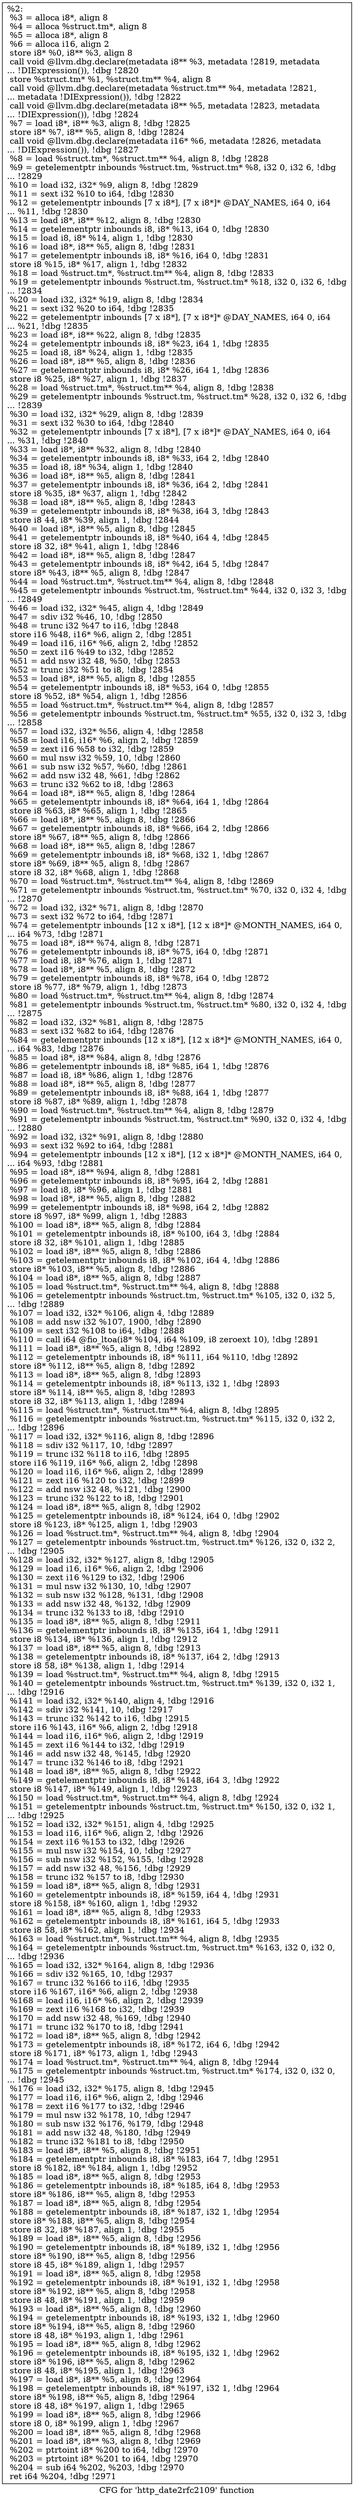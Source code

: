 digraph "CFG for 'http_date2rfc2109' function" {
	label="CFG for 'http_date2rfc2109' function";

	Node0x556852447780 [shape=record,label="{%2:\l  %3 = alloca i8*, align 8\l  %4 = alloca %struct.tm*, align 8\l  %5 = alloca i8*, align 8\l  %6 = alloca i16, align 2\l  store i8* %0, i8** %3, align 8\l  call void @llvm.dbg.declare(metadata i8** %3, metadata !2819, metadata\l... !DIExpression()), !dbg !2820\l  store %struct.tm* %1, %struct.tm** %4, align 8\l  call void @llvm.dbg.declare(metadata %struct.tm** %4, metadata !2821,\l... metadata !DIExpression()), !dbg !2822\l  call void @llvm.dbg.declare(metadata i8** %5, metadata !2823, metadata\l... !DIExpression()), !dbg !2824\l  %7 = load i8*, i8** %3, align 8, !dbg !2825\l  store i8* %7, i8** %5, align 8, !dbg !2824\l  call void @llvm.dbg.declare(metadata i16* %6, metadata !2826, metadata\l... !DIExpression()), !dbg !2827\l  %8 = load %struct.tm*, %struct.tm** %4, align 8, !dbg !2828\l  %9 = getelementptr inbounds %struct.tm, %struct.tm* %8, i32 0, i32 6, !dbg\l... !2829\l  %10 = load i32, i32* %9, align 8, !dbg !2829\l  %11 = sext i32 %10 to i64, !dbg !2830\l  %12 = getelementptr inbounds [7 x i8*], [7 x i8*]* @DAY_NAMES, i64 0, i64\l... %11, !dbg !2830\l  %13 = load i8*, i8** %12, align 8, !dbg !2830\l  %14 = getelementptr inbounds i8, i8* %13, i64 0, !dbg !2830\l  %15 = load i8, i8* %14, align 1, !dbg !2830\l  %16 = load i8*, i8** %5, align 8, !dbg !2831\l  %17 = getelementptr inbounds i8, i8* %16, i64 0, !dbg !2831\l  store i8 %15, i8* %17, align 1, !dbg !2832\l  %18 = load %struct.tm*, %struct.tm** %4, align 8, !dbg !2833\l  %19 = getelementptr inbounds %struct.tm, %struct.tm* %18, i32 0, i32 6, !dbg\l... !2834\l  %20 = load i32, i32* %19, align 8, !dbg !2834\l  %21 = sext i32 %20 to i64, !dbg !2835\l  %22 = getelementptr inbounds [7 x i8*], [7 x i8*]* @DAY_NAMES, i64 0, i64\l... %21, !dbg !2835\l  %23 = load i8*, i8** %22, align 8, !dbg !2835\l  %24 = getelementptr inbounds i8, i8* %23, i64 1, !dbg !2835\l  %25 = load i8, i8* %24, align 1, !dbg !2835\l  %26 = load i8*, i8** %5, align 8, !dbg !2836\l  %27 = getelementptr inbounds i8, i8* %26, i64 1, !dbg !2836\l  store i8 %25, i8* %27, align 1, !dbg !2837\l  %28 = load %struct.tm*, %struct.tm** %4, align 8, !dbg !2838\l  %29 = getelementptr inbounds %struct.tm, %struct.tm* %28, i32 0, i32 6, !dbg\l... !2839\l  %30 = load i32, i32* %29, align 8, !dbg !2839\l  %31 = sext i32 %30 to i64, !dbg !2840\l  %32 = getelementptr inbounds [7 x i8*], [7 x i8*]* @DAY_NAMES, i64 0, i64\l... %31, !dbg !2840\l  %33 = load i8*, i8** %32, align 8, !dbg !2840\l  %34 = getelementptr inbounds i8, i8* %33, i64 2, !dbg !2840\l  %35 = load i8, i8* %34, align 1, !dbg !2840\l  %36 = load i8*, i8** %5, align 8, !dbg !2841\l  %37 = getelementptr inbounds i8, i8* %36, i64 2, !dbg !2841\l  store i8 %35, i8* %37, align 1, !dbg !2842\l  %38 = load i8*, i8** %5, align 8, !dbg !2843\l  %39 = getelementptr inbounds i8, i8* %38, i64 3, !dbg !2843\l  store i8 44, i8* %39, align 1, !dbg !2844\l  %40 = load i8*, i8** %5, align 8, !dbg !2845\l  %41 = getelementptr inbounds i8, i8* %40, i64 4, !dbg !2845\l  store i8 32, i8* %41, align 1, !dbg !2846\l  %42 = load i8*, i8** %5, align 8, !dbg !2847\l  %43 = getelementptr inbounds i8, i8* %42, i64 5, !dbg !2847\l  store i8* %43, i8** %5, align 8, !dbg !2847\l  %44 = load %struct.tm*, %struct.tm** %4, align 8, !dbg !2848\l  %45 = getelementptr inbounds %struct.tm, %struct.tm* %44, i32 0, i32 3, !dbg\l... !2849\l  %46 = load i32, i32* %45, align 4, !dbg !2849\l  %47 = sdiv i32 %46, 10, !dbg !2850\l  %48 = trunc i32 %47 to i16, !dbg !2848\l  store i16 %48, i16* %6, align 2, !dbg !2851\l  %49 = load i16, i16* %6, align 2, !dbg !2852\l  %50 = zext i16 %49 to i32, !dbg !2852\l  %51 = add nsw i32 48, %50, !dbg !2853\l  %52 = trunc i32 %51 to i8, !dbg !2854\l  %53 = load i8*, i8** %5, align 8, !dbg !2855\l  %54 = getelementptr inbounds i8, i8* %53, i64 0, !dbg !2855\l  store i8 %52, i8* %54, align 1, !dbg !2856\l  %55 = load %struct.tm*, %struct.tm** %4, align 8, !dbg !2857\l  %56 = getelementptr inbounds %struct.tm, %struct.tm* %55, i32 0, i32 3, !dbg\l... !2858\l  %57 = load i32, i32* %56, align 4, !dbg !2858\l  %58 = load i16, i16* %6, align 2, !dbg !2859\l  %59 = zext i16 %58 to i32, !dbg !2859\l  %60 = mul nsw i32 %59, 10, !dbg !2860\l  %61 = sub nsw i32 %57, %60, !dbg !2861\l  %62 = add nsw i32 48, %61, !dbg !2862\l  %63 = trunc i32 %62 to i8, !dbg !2863\l  %64 = load i8*, i8** %5, align 8, !dbg !2864\l  %65 = getelementptr inbounds i8, i8* %64, i64 1, !dbg !2864\l  store i8 %63, i8* %65, align 1, !dbg !2865\l  %66 = load i8*, i8** %5, align 8, !dbg !2866\l  %67 = getelementptr inbounds i8, i8* %66, i64 2, !dbg !2866\l  store i8* %67, i8** %5, align 8, !dbg !2866\l  %68 = load i8*, i8** %5, align 8, !dbg !2867\l  %69 = getelementptr inbounds i8, i8* %68, i32 1, !dbg !2867\l  store i8* %69, i8** %5, align 8, !dbg !2867\l  store i8 32, i8* %68, align 1, !dbg !2868\l  %70 = load %struct.tm*, %struct.tm** %4, align 8, !dbg !2869\l  %71 = getelementptr inbounds %struct.tm, %struct.tm* %70, i32 0, i32 4, !dbg\l... !2870\l  %72 = load i32, i32* %71, align 8, !dbg !2870\l  %73 = sext i32 %72 to i64, !dbg !2871\l  %74 = getelementptr inbounds [12 x i8*], [12 x i8*]* @MONTH_NAMES, i64 0,\l... i64 %73, !dbg !2871\l  %75 = load i8*, i8** %74, align 8, !dbg !2871\l  %76 = getelementptr inbounds i8, i8* %75, i64 0, !dbg !2871\l  %77 = load i8, i8* %76, align 1, !dbg !2871\l  %78 = load i8*, i8** %5, align 8, !dbg !2872\l  %79 = getelementptr inbounds i8, i8* %78, i64 0, !dbg !2872\l  store i8 %77, i8* %79, align 1, !dbg !2873\l  %80 = load %struct.tm*, %struct.tm** %4, align 8, !dbg !2874\l  %81 = getelementptr inbounds %struct.tm, %struct.tm* %80, i32 0, i32 4, !dbg\l... !2875\l  %82 = load i32, i32* %81, align 8, !dbg !2875\l  %83 = sext i32 %82 to i64, !dbg !2876\l  %84 = getelementptr inbounds [12 x i8*], [12 x i8*]* @MONTH_NAMES, i64 0,\l... i64 %83, !dbg !2876\l  %85 = load i8*, i8** %84, align 8, !dbg !2876\l  %86 = getelementptr inbounds i8, i8* %85, i64 1, !dbg !2876\l  %87 = load i8, i8* %86, align 1, !dbg !2876\l  %88 = load i8*, i8** %5, align 8, !dbg !2877\l  %89 = getelementptr inbounds i8, i8* %88, i64 1, !dbg !2877\l  store i8 %87, i8* %89, align 1, !dbg !2878\l  %90 = load %struct.tm*, %struct.tm** %4, align 8, !dbg !2879\l  %91 = getelementptr inbounds %struct.tm, %struct.tm* %90, i32 0, i32 4, !dbg\l... !2880\l  %92 = load i32, i32* %91, align 8, !dbg !2880\l  %93 = sext i32 %92 to i64, !dbg !2881\l  %94 = getelementptr inbounds [12 x i8*], [12 x i8*]* @MONTH_NAMES, i64 0,\l... i64 %93, !dbg !2881\l  %95 = load i8*, i8** %94, align 8, !dbg !2881\l  %96 = getelementptr inbounds i8, i8* %95, i64 2, !dbg !2881\l  %97 = load i8, i8* %96, align 1, !dbg !2881\l  %98 = load i8*, i8** %5, align 8, !dbg !2882\l  %99 = getelementptr inbounds i8, i8* %98, i64 2, !dbg !2882\l  store i8 %97, i8* %99, align 1, !dbg !2883\l  %100 = load i8*, i8** %5, align 8, !dbg !2884\l  %101 = getelementptr inbounds i8, i8* %100, i64 3, !dbg !2884\l  store i8 32, i8* %101, align 1, !dbg !2885\l  %102 = load i8*, i8** %5, align 8, !dbg !2886\l  %103 = getelementptr inbounds i8, i8* %102, i64 4, !dbg !2886\l  store i8* %103, i8** %5, align 8, !dbg !2886\l  %104 = load i8*, i8** %5, align 8, !dbg !2887\l  %105 = load %struct.tm*, %struct.tm** %4, align 8, !dbg !2888\l  %106 = getelementptr inbounds %struct.tm, %struct.tm* %105, i32 0, i32 5,\l... !dbg !2889\l  %107 = load i32, i32* %106, align 4, !dbg !2889\l  %108 = add nsw i32 %107, 1900, !dbg !2890\l  %109 = sext i32 %108 to i64, !dbg !2888\l  %110 = call i64 @fio_ltoa(i8* %104, i64 %109, i8 zeroext 10), !dbg !2891\l  %111 = load i8*, i8** %5, align 8, !dbg !2892\l  %112 = getelementptr inbounds i8, i8* %111, i64 %110, !dbg !2892\l  store i8* %112, i8** %5, align 8, !dbg !2892\l  %113 = load i8*, i8** %5, align 8, !dbg !2893\l  %114 = getelementptr inbounds i8, i8* %113, i32 1, !dbg !2893\l  store i8* %114, i8** %5, align 8, !dbg !2893\l  store i8 32, i8* %113, align 1, !dbg !2894\l  %115 = load %struct.tm*, %struct.tm** %4, align 8, !dbg !2895\l  %116 = getelementptr inbounds %struct.tm, %struct.tm* %115, i32 0, i32 2,\l... !dbg !2896\l  %117 = load i32, i32* %116, align 8, !dbg !2896\l  %118 = sdiv i32 %117, 10, !dbg !2897\l  %119 = trunc i32 %118 to i16, !dbg !2895\l  store i16 %119, i16* %6, align 2, !dbg !2898\l  %120 = load i16, i16* %6, align 2, !dbg !2899\l  %121 = zext i16 %120 to i32, !dbg !2899\l  %122 = add nsw i32 48, %121, !dbg !2900\l  %123 = trunc i32 %122 to i8, !dbg !2901\l  %124 = load i8*, i8** %5, align 8, !dbg !2902\l  %125 = getelementptr inbounds i8, i8* %124, i64 0, !dbg !2902\l  store i8 %123, i8* %125, align 1, !dbg !2903\l  %126 = load %struct.tm*, %struct.tm** %4, align 8, !dbg !2904\l  %127 = getelementptr inbounds %struct.tm, %struct.tm* %126, i32 0, i32 2,\l... !dbg !2905\l  %128 = load i32, i32* %127, align 8, !dbg !2905\l  %129 = load i16, i16* %6, align 2, !dbg !2906\l  %130 = zext i16 %129 to i32, !dbg !2906\l  %131 = mul nsw i32 %130, 10, !dbg !2907\l  %132 = sub nsw i32 %128, %131, !dbg !2908\l  %133 = add nsw i32 48, %132, !dbg !2909\l  %134 = trunc i32 %133 to i8, !dbg !2910\l  %135 = load i8*, i8** %5, align 8, !dbg !2911\l  %136 = getelementptr inbounds i8, i8* %135, i64 1, !dbg !2911\l  store i8 %134, i8* %136, align 1, !dbg !2912\l  %137 = load i8*, i8** %5, align 8, !dbg !2913\l  %138 = getelementptr inbounds i8, i8* %137, i64 2, !dbg !2913\l  store i8 58, i8* %138, align 1, !dbg !2914\l  %139 = load %struct.tm*, %struct.tm** %4, align 8, !dbg !2915\l  %140 = getelementptr inbounds %struct.tm, %struct.tm* %139, i32 0, i32 1,\l... !dbg !2916\l  %141 = load i32, i32* %140, align 4, !dbg !2916\l  %142 = sdiv i32 %141, 10, !dbg !2917\l  %143 = trunc i32 %142 to i16, !dbg !2915\l  store i16 %143, i16* %6, align 2, !dbg !2918\l  %144 = load i16, i16* %6, align 2, !dbg !2919\l  %145 = zext i16 %144 to i32, !dbg !2919\l  %146 = add nsw i32 48, %145, !dbg !2920\l  %147 = trunc i32 %146 to i8, !dbg !2921\l  %148 = load i8*, i8** %5, align 8, !dbg !2922\l  %149 = getelementptr inbounds i8, i8* %148, i64 3, !dbg !2922\l  store i8 %147, i8* %149, align 1, !dbg !2923\l  %150 = load %struct.tm*, %struct.tm** %4, align 8, !dbg !2924\l  %151 = getelementptr inbounds %struct.tm, %struct.tm* %150, i32 0, i32 1,\l... !dbg !2925\l  %152 = load i32, i32* %151, align 4, !dbg !2925\l  %153 = load i16, i16* %6, align 2, !dbg !2926\l  %154 = zext i16 %153 to i32, !dbg !2926\l  %155 = mul nsw i32 %154, 10, !dbg !2927\l  %156 = sub nsw i32 %152, %155, !dbg !2928\l  %157 = add nsw i32 48, %156, !dbg !2929\l  %158 = trunc i32 %157 to i8, !dbg !2930\l  %159 = load i8*, i8** %5, align 8, !dbg !2931\l  %160 = getelementptr inbounds i8, i8* %159, i64 4, !dbg !2931\l  store i8 %158, i8* %160, align 1, !dbg !2932\l  %161 = load i8*, i8** %5, align 8, !dbg !2933\l  %162 = getelementptr inbounds i8, i8* %161, i64 5, !dbg !2933\l  store i8 58, i8* %162, align 1, !dbg !2934\l  %163 = load %struct.tm*, %struct.tm** %4, align 8, !dbg !2935\l  %164 = getelementptr inbounds %struct.tm, %struct.tm* %163, i32 0, i32 0,\l... !dbg !2936\l  %165 = load i32, i32* %164, align 8, !dbg !2936\l  %166 = sdiv i32 %165, 10, !dbg !2937\l  %167 = trunc i32 %166 to i16, !dbg !2935\l  store i16 %167, i16* %6, align 2, !dbg !2938\l  %168 = load i16, i16* %6, align 2, !dbg !2939\l  %169 = zext i16 %168 to i32, !dbg !2939\l  %170 = add nsw i32 48, %169, !dbg !2940\l  %171 = trunc i32 %170 to i8, !dbg !2941\l  %172 = load i8*, i8** %5, align 8, !dbg !2942\l  %173 = getelementptr inbounds i8, i8* %172, i64 6, !dbg !2942\l  store i8 %171, i8* %173, align 1, !dbg !2943\l  %174 = load %struct.tm*, %struct.tm** %4, align 8, !dbg !2944\l  %175 = getelementptr inbounds %struct.tm, %struct.tm* %174, i32 0, i32 0,\l... !dbg !2945\l  %176 = load i32, i32* %175, align 8, !dbg !2945\l  %177 = load i16, i16* %6, align 2, !dbg !2946\l  %178 = zext i16 %177 to i32, !dbg !2946\l  %179 = mul nsw i32 %178, 10, !dbg !2947\l  %180 = sub nsw i32 %176, %179, !dbg !2948\l  %181 = add nsw i32 48, %180, !dbg !2949\l  %182 = trunc i32 %181 to i8, !dbg !2950\l  %183 = load i8*, i8** %5, align 8, !dbg !2951\l  %184 = getelementptr inbounds i8, i8* %183, i64 7, !dbg !2951\l  store i8 %182, i8* %184, align 1, !dbg !2952\l  %185 = load i8*, i8** %5, align 8, !dbg !2953\l  %186 = getelementptr inbounds i8, i8* %185, i64 8, !dbg !2953\l  store i8* %186, i8** %5, align 8, !dbg !2953\l  %187 = load i8*, i8** %5, align 8, !dbg !2954\l  %188 = getelementptr inbounds i8, i8* %187, i32 1, !dbg !2954\l  store i8* %188, i8** %5, align 8, !dbg !2954\l  store i8 32, i8* %187, align 1, !dbg !2955\l  %189 = load i8*, i8** %5, align 8, !dbg !2956\l  %190 = getelementptr inbounds i8, i8* %189, i32 1, !dbg !2956\l  store i8* %190, i8** %5, align 8, !dbg !2956\l  store i8 45, i8* %189, align 1, !dbg !2957\l  %191 = load i8*, i8** %5, align 8, !dbg !2958\l  %192 = getelementptr inbounds i8, i8* %191, i32 1, !dbg !2958\l  store i8* %192, i8** %5, align 8, !dbg !2958\l  store i8 48, i8* %191, align 1, !dbg !2959\l  %193 = load i8*, i8** %5, align 8, !dbg !2960\l  %194 = getelementptr inbounds i8, i8* %193, i32 1, !dbg !2960\l  store i8* %194, i8** %5, align 8, !dbg !2960\l  store i8 48, i8* %193, align 1, !dbg !2961\l  %195 = load i8*, i8** %5, align 8, !dbg !2962\l  %196 = getelementptr inbounds i8, i8* %195, i32 1, !dbg !2962\l  store i8* %196, i8** %5, align 8, !dbg !2962\l  store i8 48, i8* %195, align 1, !dbg !2963\l  %197 = load i8*, i8** %5, align 8, !dbg !2964\l  %198 = getelementptr inbounds i8, i8* %197, i32 1, !dbg !2964\l  store i8* %198, i8** %5, align 8, !dbg !2964\l  store i8 48, i8* %197, align 1, !dbg !2965\l  %199 = load i8*, i8** %5, align 8, !dbg !2966\l  store i8 0, i8* %199, align 1, !dbg !2967\l  %200 = load i8*, i8** %5, align 8, !dbg !2968\l  %201 = load i8*, i8** %3, align 8, !dbg !2969\l  %202 = ptrtoint i8* %200 to i64, !dbg !2970\l  %203 = ptrtoint i8* %201 to i64, !dbg !2970\l  %204 = sub i64 %202, %203, !dbg !2970\l  ret i64 %204, !dbg !2971\l}"];
}
